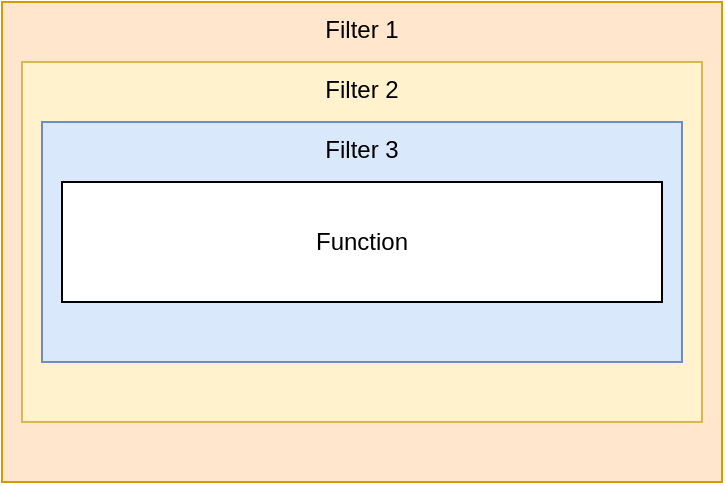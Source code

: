 <mxfile version="26.0.5">
  <diagram name="Page-1" id="HtTf6GDgqJj3HOZQjsSJ">
    <mxGraphModel dx="2954" dy="1187" grid="1" gridSize="10" guides="1" tooltips="1" connect="1" arrows="1" fold="1" page="1" pageScale="1" pageWidth="850" pageHeight="1100" math="0" shadow="0">
      <root>
        <mxCell id="0" />
        <mxCell id="1" parent="0" />
        <mxCell id="jtfP-jFwnnSUTmYTReoe-1" value="Filter 1" style="rounded=0;whiteSpace=wrap;html=1;verticalAlign=top;fillColor=#ffe6cc;strokeColor=#d79b00;" vertex="1" parent="1">
          <mxGeometry x="200" y="240" width="360" height="240" as="geometry" />
        </mxCell>
        <mxCell id="jtfP-jFwnnSUTmYTReoe-2" value="Filter 2" style="rounded=0;whiteSpace=wrap;html=1;verticalAlign=top;fillColor=#fff2cc;strokeColor=#d6b656;" vertex="1" parent="1">
          <mxGeometry x="210" y="270" width="340" height="180" as="geometry" />
        </mxCell>
        <mxCell id="jtfP-jFwnnSUTmYTReoe-3" value="Filter 3" style="rounded=0;whiteSpace=wrap;html=1;verticalAlign=top;fillColor=#dae8fc;strokeColor=#6c8ebf;" vertex="1" parent="1">
          <mxGeometry x="220" y="300" width="320" height="120" as="geometry" />
        </mxCell>
        <mxCell id="jtfP-jFwnnSUTmYTReoe-4" value="Function" style="rounded=0;whiteSpace=wrap;html=1;" vertex="1" parent="1">
          <mxGeometry x="230" y="330" width="300" height="60" as="geometry" />
        </mxCell>
      </root>
    </mxGraphModel>
  </diagram>
</mxfile>
